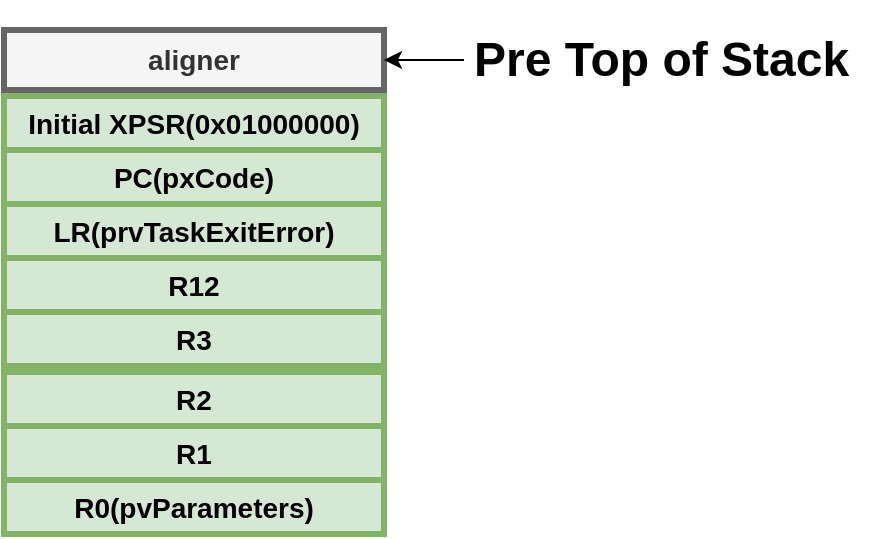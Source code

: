 <mxfile version="16.6.2" type="github">
  <diagram id="d_kelk01pUE1jKnP3URO" name="Page-1">
    <mxGraphModel dx="868" dy="388" grid="1" gridSize="10" guides="1" tooltips="1" connect="1" arrows="1" fold="1" page="1" pageScale="1" pageWidth="850" pageHeight="1100" math="0" shadow="0">
      <root>
        <mxCell id="0" />
        <mxCell id="1" parent="0" />
        <mxCell id="uXBMOKKRQQdfkrVLRq0o-1" value="aligner" style="rounded=0;whiteSpace=wrap;html=1;fillColor=#f5f5f5;strokeColor=#666666;strokeWidth=3;fontColor=#333333;fontStyle=1;fontSize=14;" vertex="1" parent="1">
          <mxGeometry x="110" y="410" width="190" height="30" as="geometry" />
        </mxCell>
        <mxCell id="uXBMOKKRQQdfkrVLRq0o-3" style="edgeStyle=orthogonalEdgeStyle;rounded=0;orthogonalLoop=1;jettySize=auto;html=1;entryX=1;entryY=0.5;entryDx=0;entryDy=0;" edge="1" parent="1" source="uXBMOKKRQQdfkrVLRq0o-2" target="uXBMOKKRQQdfkrVLRq0o-1">
          <mxGeometry relative="1" as="geometry" />
        </mxCell>
        <mxCell id="uXBMOKKRQQdfkrVLRq0o-2" value="&lt;h1&gt;Pre Top of Stack&lt;br&gt;&lt;/h1&gt;&lt;p&gt;&lt;br&gt;&lt;/p&gt;" style="text;html=1;strokeColor=none;fillColor=none;spacing=5;spacingTop=-20;whiteSpace=wrap;overflow=hidden;rounded=0;" vertex="1" parent="1">
          <mxGeometry x="340" y="405" width="210" height="40" as="geometry" />
        </mxCell>
        <mxCell id="uXBMOKKRQQdfkrVLRq0o-5" value="Initial XPSR(0x01000000)" style="rounded=0;whiteSpace=wrap;html=1;strokeWidth=3;fillColor=#d5e8d4;strokeColor=#82b366;fontSize=14;fontStyle=1" vertex="1" parent="1">
          <mxGeometry x="110" y="443" width="190" height="27" as="geometry" />
        </mxCell>
        <mxCell id="uXBMOKKRQQdfkrVLRq0o-6" value="PC(pxCode)" style="rounded=0;whiteSpace=wrap;html=1;strokeWidth=3;fillColor=#d5e8d4;strokeColor=#82b366;fontSize=14;fontStyle=1" vertex="1" parent="1">
          <mxGeometry x="110" y="470" width="190" height="27" as="geometry" />
        </mxCell>
        <mxCell id="uXBMOKKRQQdfkrVLRq0o-8" value="R3" style="rounded=0;whiteSpace=wrap;html=1;strokeWidth=3;fillColor=#d5e8d4;strokeColor=#82b366;fontSize=14;fontStyle=1" vertex="1" parent="1">
          <mxGeometry x="110" y="551" width="190" height="27" as="geometry" />
        </mxCell>
        <mxCell id="uXBMOKKRQQdfkrVLRq0o-9" value="R12" style="rounded=0;whiteSpace=wrap;html=1;strokeWidth=3;fillColor=#d5e8d4;strokeColor=#82b366;fontSize=14;fontStyle=1" vertex="1" parent="1">
          <mxGeometry x="110" y="524" width="190" height="27" as="geometry" />
        </mxCell>
        <mxCell id="uXBMOKKRQQdfkrVLRq0o-10" value="LR(prvTaskExitError)" style="rounded=0;whiteSpace=wrap;html=1;strokeWidth=3;fillColor=#d5e8d4;strokeColor=#82b366;fontSize=14;fontStyle=1" vertex="1" parent="1">
          <mxGeometry x="110" y="497" width="190" height="27" as="geometry" />
        </mxCell>
        <mxCell id="uXBMOKKRQQdfkrVLRq0o-11" value="R2" style="rounded=0;whiteSpace=wrap;html=1;strokeWidth=3;fillColor=#d5e8d4;strokeColor=#82b366;fontSize=14;fontStyle=1" vertex="1" parent="1">
          <mxGeometry x="110" y="581" width="190" height="27" as="geometry" />
        </mxCell>
        <mxCell id="uXBMOKKRQQdfkrVLRq0o-12" value="R1" style="rounded=0;whiteSpace=wrap;html=1;strokeWidth=3;fillColor=#d5e8d4;strokeColor=#82b366;fontSize=14;fontStyle=1" vertex="1" parent="1">
          <mxGeometry x="110" y="608" width="190" height="27" as="geometry" />
        </mxCell>
        <mxCell id="uXBMOKKRQQdfkrVLRq0o-13" value="&lt;div&gt;R0(pvParameters)&lt;/div&gt;" style="rounded=0;whiteSpace=wrap;html=1;strokeWidth=3;fillColor=#d5e8d4;strokeColor=#82b366;fontSize=14;fontStyle=1" vertex="1" parent="1">
          <mxGeometry x="110" y="635" width="190" height="27" as="geometry" />
        </mxCell>
      </root>
    </mxGraphModel>
  </diagram>
</mxfile>
